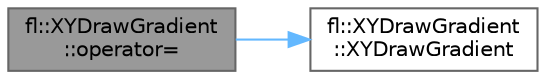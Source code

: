 digraph "fl::XYDrawGradient::operator="
{
 // INTERACTIVE_SVG=YES
 // LATEX_PDF_SIZE
  bgcolor="transparent";
  edge [fontname=Helvetica,fontsize=10,labelfontname=Helvetica,labelfontsize=10];
  node [fontname=Helvetica,fontsize=10,shape=box,height=0.2,width=0.4];
  rankdir="LR";
  Node1 [id="Node000001",label="fl::XYDrawGradient\l::operator=",height=0.2,width=0.4,color="gray40", fillcolor="grey60", style="filled", fontcolor="black",tooltip=" "];
  Node1 -> Node2 [id="edge1_Node000001_Node000002",color="steelblue1",style="solid",tooltip=" "];
  Node2 [id="Node000002",label="fl::XYDrawGradient\l::XYDrawGradient",height=0.2,width=0.4,color="grey40", fillcolor="white", style="filled",URL="$d7/d6a/structfl_1_1_x_y_draw_gradient_a9ae1a0475f9f29e430fbcea2058bface.html#a9ae1a0475f9f29e430fbcea2058bface",tooltip=" "];
}
